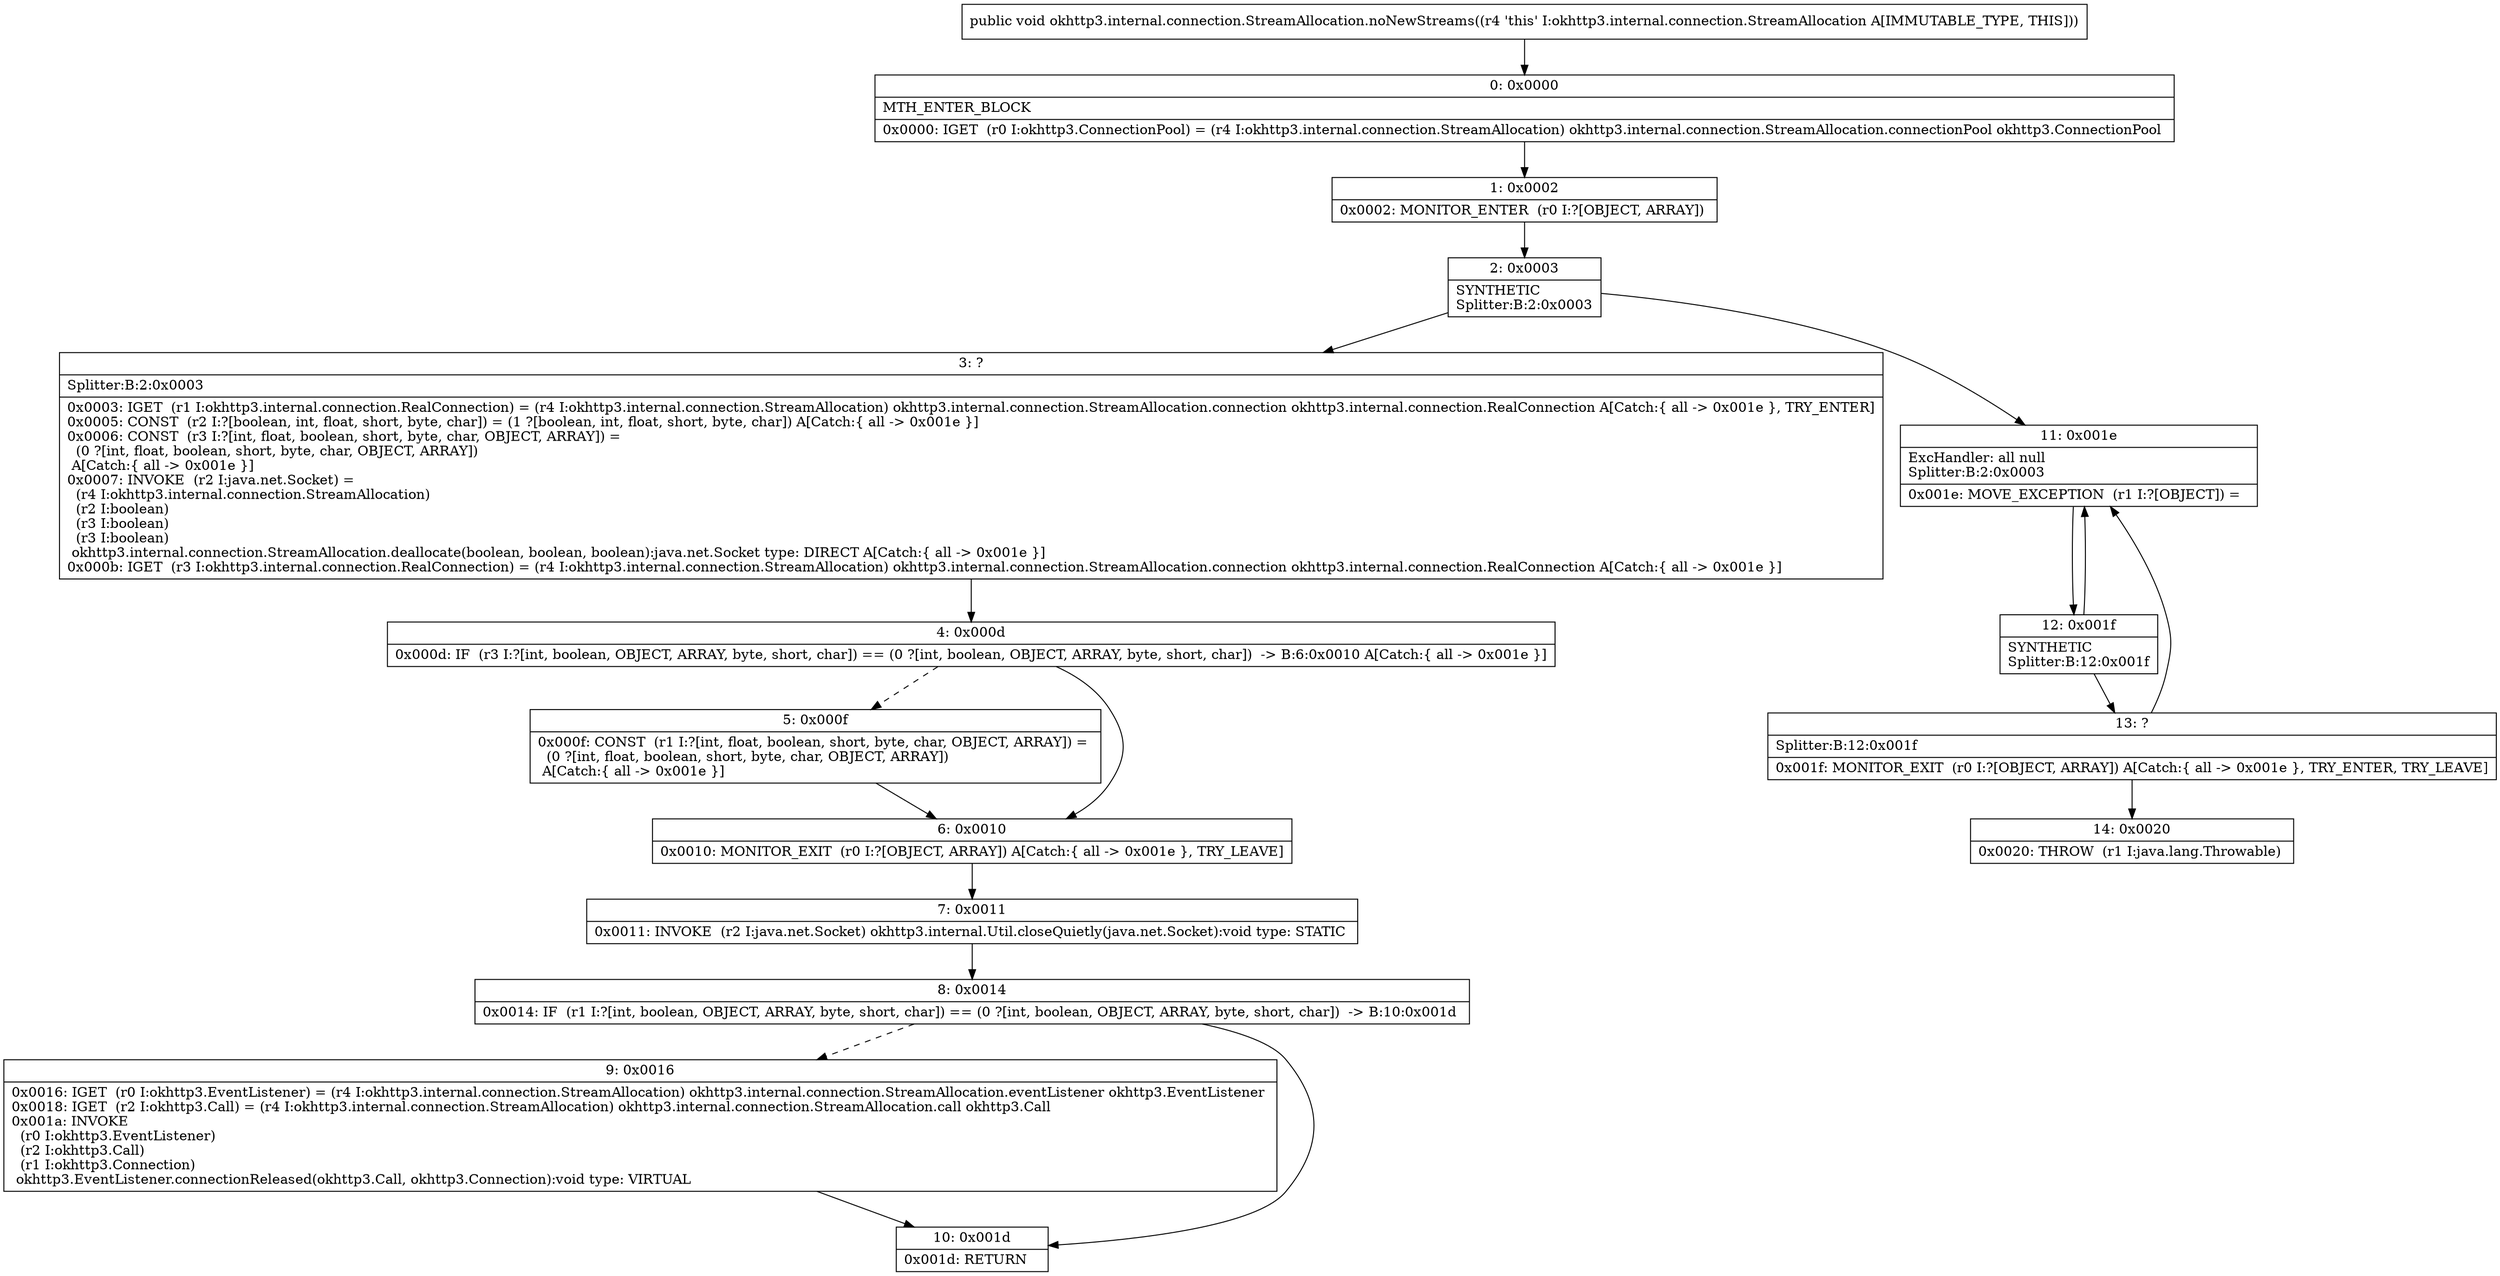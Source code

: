 digraph "CFG forokhttp3.internal.connection.StreamAllocation.noNewStreams()V" {
Node_0 [shape=record,label="{0\:\ 0x0000|MTH_ENTER_BLOCK\l|0x0000: IGET  (r0 I:okhttp3.ConnectionPool) = (r4 I:okhttp3.internal.connection.StreamAllocation) okhttp3.internal.connection.StreamAllocation.connectionPool okhttp3.ConnectionPool \l}"];
Node_1 [shape=record,label="{1\:\ 0x0002|0x0002: MONITOR_ENTER  (r0 I:?[OBJECT, ARRAY]) \l}"];
Node_2 [shape=record,label="{2\:\ 0x0003|SYNTHETIC\lSplitter:B:2:0x0003\l}"];
Node_3 [shape=record,label="{3\:\ ?|Splitter:B:2:0x0003\l|0x0003: IGET  (r1 I:okhttp3.internal.connection.RealConnection) = (r4 I:okhttp3.internal.connection.StreamAllocation) okhttp3.internal.connection.StreamAllocation.connection okhttp3.internal.connection.RealConnection A[Catch:\{ all \-\> 0x001e \}, TRY_ENTER]\l0x0005: CONST  (r2 I:?[boolean, int, float, short, byte, char]) = (1 ?[boolean, int, float, short, byte, char]) A[Catch:\{ all \-\> 0x001e \}]\l0x0006: CONST  (r3 I:?[int, float, boolean, short, byte, char, OBJECT, ARRAY]) = \l  (0 ?[int, float, boolean, short, byte, char, OBJECT, ARRAY])\l A[Catch:\{ all \-\> 0x001e \}]\l0x0007: INVOKE  (r2 I:java.net.Socket) = \l  (r4 I:okhttp3.internal.connection.StreamAllocation)\l  (r2 I:boolean)\l  (r3 I:boolean)\l  (r3 I:boolean)\l okhttp3.internal.connection.StreamAllocation.deallocate(boolean, boolean, boolean):java.net.Socket type: DIRECT A[Catch:\{ all \-\> 0x001e \}]\l0x000b: IGET  (r3 I:okhttp3.internal.connection.RealConnection) = (r4 I:okhttp3.internal.connection.StreamAllocation) okhttp3.internal.connection.StreamAllocation.connection okhttp3.internal.connection.RealConnection A[Catch:\{ all \-\> 0x001e \}]\l}"];
Node_4 [shape=record,label="{4\:\ 0x000d|0x000d: IF  (r3 I:?[int, boolean, OBJECT, ARRAY, byte, short, char]) == (0 ?[int, boolean, OBJECT, ARRAY, byte, short, char])  \-\> B:6:0x0010 A[Catch:\{ all \-\> 0x001e \}]\l}"];
Node_5 [shape=record,label="{5\:\ 0x000f|0x000f: CONST  (r1 I:?[int, float, boolean, short, byte, char, OBJECT, ARRAY]) = \l  (0 ?[int, float, boolean, short, byte, char, OBJECT, ARRAY])\l A[Catch:\{ all \-\> 0x001e \}]\l}"];
Node_6 [shape=record,label="{6\:\ 0x0010|0x0010: MONITOR_EXIT  (r0 I:?[OBJECT, ARRAY]) A[Catch:\{ all \-\> 0x001e \}, TRY_LEAVE]\l}"];
Node_7 [shape=record,label="{7\:\ 0x0011|0x0011: INVOKE  (r2 I:java.net.Socket) okhttp3.internal.Util.closeQuietly(java.net.Socket):void type: STATIC \l}"];
Node_8 [shape=record,label="{8\:\ 0x0014|0x0014: IF  (r1 I:?[int, boolean, OBJECT, ARRAY, byte, short, char]) == (0 ?[int, boolean, OBJECT, ARRAY, byte, short, char])  \-\> B:10:0x001d \l}"];
Node_9 [shape=record,label="{9\:\ 0x0016|0x0016: IGET  (r0 I:okhttp3.EventListener) = (r4 I:okhttp3.internal.connection.StreamAllocation) okhttp3.internal.connection.StreamAllocation.eventListener okhttp3.EventListener \l0x0018: IGET  (r2 I:okhttp3.Call) = (r4 I:okhttp3.internal.connection.StreamAllocation) okhttp3.internal.connection.StreamAllocation.call okhttp3.Call \l0x001a: INVOKE  \l  (r0 I:okhttp3.EventListener)\l  (r2 I:okhttp3.Call)\l  (r1 I:okhttp3.Connection)\l okhttp3.EventListener.connectionReleased(okhttp3.Call, okhttp3.Connection):void type: VIRTUAL \l}"];
Node_10 [shape=record,label="{10\:\ 0x001d|0x001d: RETURN   \l}"];
Node_11 [shape=record,label="{11\:\ 0x001e|ExcHandler: all null\lSplitter:B:2:0x0003\l|0x001e: MOVE_EXCEPTION  (r1 I:?[OBJECT]) =  \l}"];
Node_12 [shape=record,label="{12\:\ 0x001f|SYNTHETIC\lSplitter:B:12:0x001f\l}"];
Node_13 [shape=record,label="{13\:\ ?|Splitter:B:12:0x001f\l|0x001f: MONITOR_EXIT  (r0 I:?[OBJECT, ARRAY]) A[Catch:\{ all \-\> 0x001e \}, TRY_ENTER, TRY_LEAVE]\l}"];
Node_14 [shape=record,label="{14\:\ 0x0020|0x0020: THROW  (r1 I:java.lang.Throwable) \l}"];
MethodNode[shape=record,label="{public void okhttp3.internal.connection.StreamAllocation.noNewStreams((r4 'this' I:okhttp3.internal.connection.StreamAllocation A[IMMUTABLE_TYPE, THIS])) }"];
MethodNode -> Node_0;
Node_0 -> Node_1;
Node_1 -> Node_2;
Node_2 -> Node_3;
Node_2 -> Node_11;
Node_3 -> Node_4;
Node_4 -> Node_5[style=dashed];
Node_4 -> Node_6;
Node_5 -> Node_6;
Node_6 -> Node_7;
Node_7 -> Node_8;
Node_8 -> Node_9[style=dashed];
Node_8 -> Node_10;
Node_9 -> Node_10;
Node_11 -> Node_12;
Node_12 -> Node_13;
Node_12 -> Node_11;
Node_13 -> Node_14;
Node_13 -> Node_11;
}

